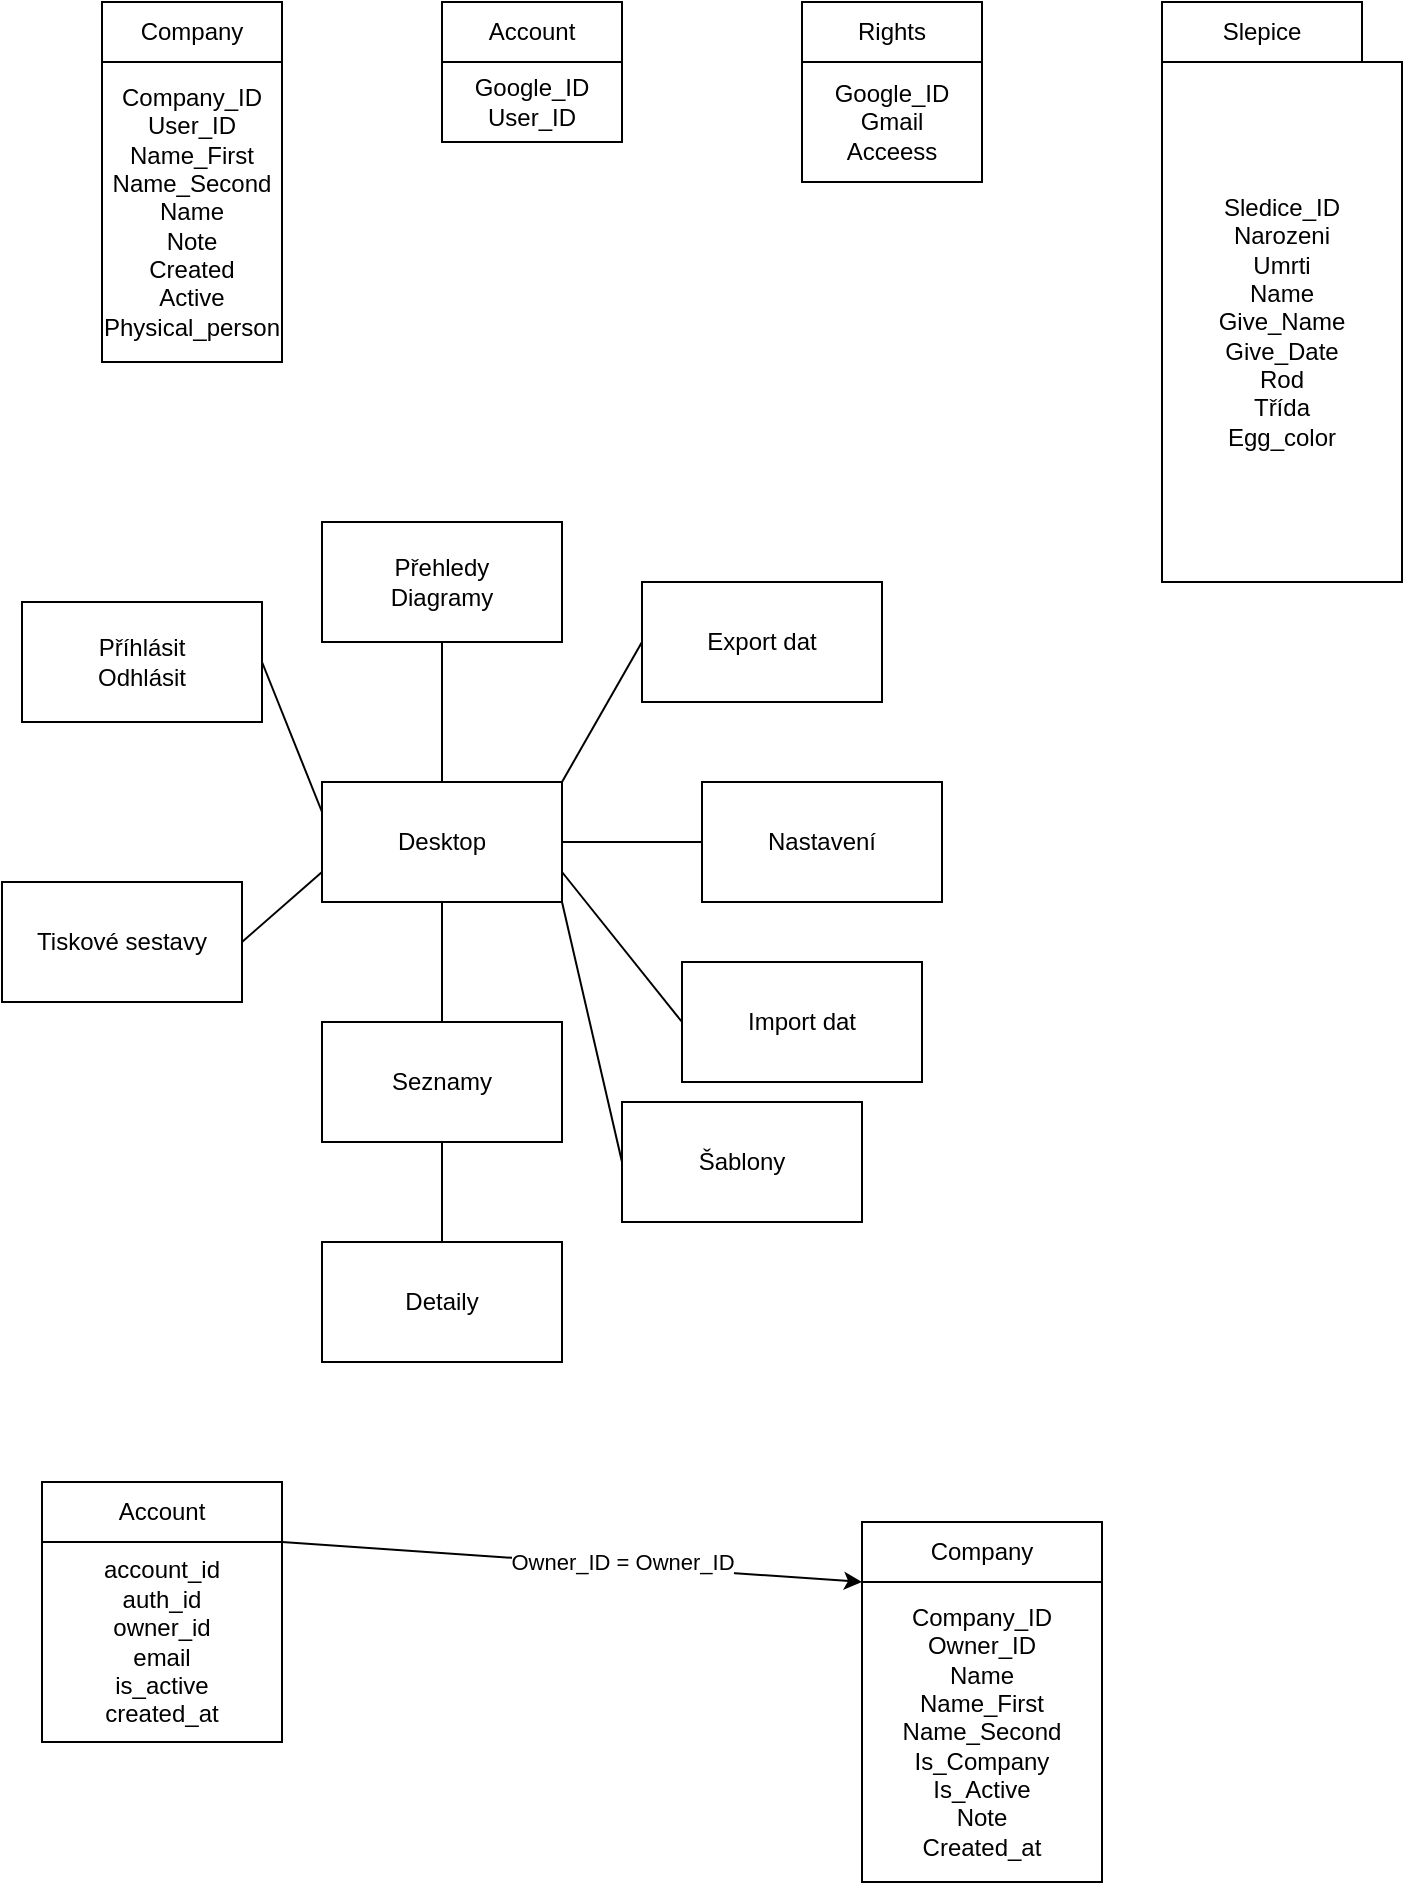 <mxfile>
    <diagram id="rSfkSC3CQmfXDJO807Gx" name="Page-1">
        <mxGraphModel dx="1326" dy="484" grid="1" gridSize="10" guides="1" tooltips="1" connect="1" arrows="1" fold="1" page="1" pageScale="1" pageWidth="850" pageHeight="1100" math="0" shadow="0">
            <root>
                <mxCell id="0"/>
                <mxCell id="1" parent="0"/>
                <mxCell id="2" value="Company" style="rounded=0;whiteSpace=wrap;html=1;" parent="1" vertex="1">
                    <mxGeometry x="60" y="140" width="90" height="30" as="geometry"/>
                </mxCell>
                <mxCell id="3" value="&lt;div&gt;Company_ID&lt;/div&gt;User_ID&lt;div&gt;Name_First&lt;/div&gt;&lt;div&gt;Name_Second&lt;/div&gt;&lt;div&gt;Name&lt;/div&gt;&lt;div&gt;Note&lt;/div&gt;&lt;div&gt;Created&lt;/div&gt;&lt;div&gt;Active&lt;/div&gt;&lt;div&gt;Physical_person&lt;/div&gt;" style="rounded=0;whiteSpace=wrap;html=1;" parent="1" vertex="1">
                    <mxGeometry x="60" y="170" width="90" height="150" as="geometry"/>
                </mxCell>
                <mxCell id="4" value="Account" style="rounded=0;whiteSpace=wrap;html=1;" parent="1" vertex="1">
                    <mxGeometry x="230" y="140" width="90" height="30" as="geometry"/>
                </mxCell>
                <mxCell id="5" value="Google_ID&lt;div&gt;User_ID&lt;/div&gt;" style="rounded=0;whiteSpace=wrap;html=1;" parent="1" vertex="1">
                    <mxGeometry x="230" y="170" width="90" height="40" as="geometry"/>
                </mxCell>
                <mxCell id="6" value="Rights" style="rounded=0;whiteSpace=wrap;html=1;" parent="1" vertex="1">
                    <mxGeometry x="410" y="140" width="90" height="30" as="geometry"/>
                </mxCell>
                <mxCell id="8" value="Google_ID&lt;div&gt;Gmail&lt;/div&gt;&lt;div&gt;Acceess&lt;/div&gt;" style="rounded=0;whiteSpace=wrap;html=1;" parent="1" vertex="1">
                    <mxGeometry x="410" y="170" width="90" height="60" as="geometry"/>
                </mxCell>
                <mxCell id="9" value="Slepice" style="rounded=0;whiteSpace=wrap;html=1;" parent="1" vertex="1">
                    <mxGeometry x="590" y="140" width="100" height="30" as="geometry"/>
                </mxCell>
                <mxCell id="10" value="Sledice_ID&lt;div&gt;Narozeni&lt;/div&gt;&lt;div&gt;Umrti&lt;/div&gt;&lt;div&gt;Name&lt;/div&gt;&lt;div&gt;Give_Name&lt;/div&gt;&lt;div&gt;Give_Date&lt;/div&gt;&lt;div&gt;Rod&lt;/div&gt;&lt;div&gt;Třída&lt;/div&gt;&lt;div&gt;Egg_color&lt;/div&gt;" style="rounded=0;whiteSpace=wrap;html=1;" parent="1" vertex="1">
                    <mxGeometry x="590" y="170" width="120" height="260" as="geometry"/>
                </mxCell>
                <mxCell id="11" value="Desktop" style="rounded=0;whiteSpace=wrap;html=1;" parent="1" vertex="1">
                    <mxGeometry x="170" y="530" width="120" height="60" as="geometry"/>
                </mxCell>
                <mxCell id="12" value="Přehledy&lt;div&gt;Diagramy&lt;/div&gt;" style="rounded=0;whiteSpace=wrap;html=1;" parent="1" vertex="1">
                    <mxGeometry x="170" y="400" width="120" height="60" as="geometry"/>
                </mxCell>
                <mxCell id="13" value="Export dat" style="rounded=0;whiteSpace=wrap;html=1;" parent="1" vertex="1">
                    <mxGeometry x="330" y="430" width="120" height="60" as="geometry"/>
                </mxCell>
                <mxCell id="14" value="Nastavení" style="rounded=0;whiteSpace=wrap;html=1;" parent="1" vertex="1">
                    <mxGeometry x="360" y="530" width="120" height="60" as="geometry"/>
                </mxCell>
                <mxCell id="15" value="Import dat" style="rounded=0;whiteSpace=wrap;html=1;" parent="1" vertex="1">
                    <mxGeometry x="350" y="620" width="120" height="60" as="geometry"/>
                </mxCell>
                <mxCell id="16" value="Šablony" style="rounded=0;whiteSpace=wrap;html=1;" parent="1" vertex="1">
                    <mxGeometry x="320" y="690" width="120" height="60" as="geometry"/>
                </mxCell>
                <mxCell id="17" value="Seznamy" style="rounded=0;whiteSpace=wrap;html=1;" parent="1" vertex="1">
                    <mxGeometry x="170" y="650" width="120" height="60" as="geometry"/>
                </mxCell>
                <mxCell id="18" value="Detaily" style="rounded=0;whiteSpace=wrap;html=1;" parent="1" vertex="1">
                    <mxGeometry x="170" y="760" width="120" height="60" as="geometry"/>
                </mxCell>
                <mxCell id="19" value="Tiskové sestavy" style="rounded=0;whiteSpace=wrap;html=1;" parent="1" vertex="1">
                    <mxGeometry x="10" y="580" width="120" height="60" as="geometry"/>
                </mxCell>
                <mxCell id="20" value="Příhlásit&lt;div&gt;Odhlásit&lt;/div&gt;" style="rounded=0;whiteSpace=wrap;html=1;" parent="1" vertex="1">
                    <mxGeometry x="20" y="440" width="120" height="60" as="geometry"/>
                </mxCell>
                <mxCell id="21" value="" style="endArrow=none;html=1;entryX=0.5;entryY=1;entryDx=0;entryDy=0;" parent="1" source="11" target="12" edge="1">
                    <mxGeometry width="50" height="50" relative="1" as="geometry">
                        <mxPoint x="410" y="570" as="sourcePoint"/>
                        <mxPoint x="460" y="520" as="targetPoint"/>
                    </mxGeometry>
                </mxCell>
                <mxCell id="22" value="" style="endArrow=none;html=1;exitX=1;exitY=0;exitDx=0;exitDy=0;entryX=0;entryY=0.5;entryDx=0;entryDy=0;" parent="1" source="11" target="13" edge="1">
                    <mxGeometry width="50" height="50" relative="1" as="geometry">
                        <mxPoint x="410" y="570" as="sourcePoint"/>
                        <mxPoint x="460" y="520" as="targetPoint"/>
                    </mxGeometry>
                </mxCell>
                <mxCell id="23" value="" style="endArrow=none;html=1;exitX=1;exitY=0.5;exitDx=0;exitDy=0;entryX=0;entryY=0.5;entryDx=0;entryDy=0;" parent="1" source="11" target="14" edge="1">
                    <mxGeometry width="50" height="50" relative="1" as="geometry">
                        <mxPoint x="410" y="570" as="sourcePoint"/>
                        <mxPoint x="460" y="520" as="targetPoint"/>
                    </mxGeometry>
                </mxCell>
                <mxCell id="24" value="" style="endArrow=none;html=1;exitX=1;exitY=0.75;exitDx=0;exitDy=0;entryX=0;entryY=0.5;entryDx=0;entryDy=0;" parent="1" source="11" target="15" edge="1">
                    <mxGeometry width="50" height="50" relative="1" as="geometry">
                        <mxPoint x="380" y="630" as="sourcePoint"/>
                        <mxPoint x="430" y="580" as="targetPoint"/>
                    </mxGeometry>
                </mxCell>
                <mxCell id="25" value="" style="endArrow=none;html=1;exitX=1;exitY=1;exitDx=0;exitDy=0;entryX=0;entryY=0.5;entryDx=0;entryDy=0;" parent="1" source="11" target="16" edge="1">
                    <mxGeometry width="50" height="50" relative="1" as="geometry">
                        <mxPoint x="380" y="630" as="sourcePoint"/>
                        <mxPoint x="430" y="580" as="targetPoint"/>
                    </mxGeometry>
                </mxCell>
                <mxCell id="26" value="" style="endArrow=none;html=1;exitX=0.5;exitY=1;exitDx=0;exitDy=0;entryX=0.5;entryY=0;entryDx=0;entryDy=0;" parent="1" source="11" target="17" edge="1">
                    <mxGeometry width="50" height="50" relative="1" as="geometry">
                        <mxPoint x="380" y="630" as="sourcePoint"/>
                        <mxPoint x="230" y="640" as="targetPoint"/>
                    </mxGeometry>
                </mxCell>
                <mxCell id="29" value="" style="endArrow=none;html=1;entryX=0.5;entryY=1;entryDx=0;entryDy=0;exitX=0.5;exitY=0;exitDx=0;exitDy=0;" parent="1" source="18" target="17" edge="1">
                    <mxGeometry width="50" height="50" relative="1" as="geometry">
                        <mxPoint x="380" y="630" as="sourcePoint"/>
                        <mxPoint x="430" y="580" as="targetPoint"/>
                    </mxGeometry>
                </mxCell>
                <mxCell id="30" value="" style="endArrow=none;html=1;exitX=1;exitY=0.5;exitDx=0;exitDy=0;entryX=0;entryY=0.75;entryDx=0;entryDy=0;" parent="1" source="19" target="11" edge="1">
                    <mxGeometry width="50" height="50" relative="1" as="geometry">
                        <mxPoint x="380" y="630" as="sourcePoint"/>
                        <mxPoint x="430" y="580" as="targetPoint"/>
                    </mxGeometry>
                </mxCell>
                <mxCell id="32" value="" style="endArrow=none;html=1;entryX=1;entryY=0.5;entryDx=0;entryDy=0;exitX=0;exitY=0.25;exitDx=0;exitDy=0;" parent="1" source="11" target="20" edge="1">
                    <mxGeometry width="50" height="50" relative="1" as="geometry">
                        <mxPoint x="380" y="630" as="sourcePoint"/>
                        <mxPoint x="430" y="580" as="targetPoint"/>
                    </mxGeometry>
                </mxCell>
                <mxCell id="33" value="Account" style="rounded=0;whiteSpace=wrap;html=1;" vertex="1" parent="1">
                    <mxGeometry x="30" y="880" width="120" height="30" as="geometry"/>
                </mxCell>
                <mxCell id="34" value="account_id&lt;div&gt;auth_id&lt;/div&gt;&lt;div&gt;owner_id&lt;/div&gt;&lt;div&gt;email&lt;/div&gt;&lt;div&gt;is_active&lt;/div&gt;&lt;div&gt;created_at&lt;/div&gt;" style="rounded=0;whiteSpace=wrap;html=1;" vertex="1" parent="1">
                    <mxGeometry x="30" y="910" width="120" height="100" as="geometry"/>
                </mxCell>
                <mxCell id="36" value="Company" style="rounded=0;whiteSpace=wrap;html=1;" vertex="1" parent="1">
                    <mxGeometry x="440" y="900" width="120" height="30" as="geometry"/>
                </mxCell>
                <mxCell id="37" value="Company_ID&lt;div&gt;Owner_ID&lt;/div&gt;&lt;div&gt;Name&lt;/div&gt;&lt;div&gt;Name_First&lt;/div&gt;&lt;div&gt;Name_Second&lt;/div&gt;&lt;div&gt;Is_Company&lt;/div&gt;&lt;div&gt;Is_Active&lt;/div&gt;&lt;div&gt;Note&lt;/div&gt;&lt;div&gt;Created_at&lt;/div&gt;" style="rounded=0;whiteSpace=wrap;html=1;" vertex="1" parent="1">
                    <mxGeometry x="440" y="930" width="120" height="150" as="geometry"/>
                </mxCell>
                <mxCell id="40" value="" style="endArrow=classic;html=1;exitX=1;exitY=0;exitDx=0;exitDy=0;entryX=0;entryY=0;entryDx=0;entryDy=0;" edge="1" parent="1" source="34" target="37">
                    <mxGeometry width="50" height="50" relative="1" as="geometry">
                        <mxPoint x="370" y="1040" as="sourcePoint"/>
                        <mxPoint x="420" y="990" as="targetPoint"/>
                    </mxGeometry>
                </mxCell>
                <mxCell id="41" value="Owner_ID = Owner_ID" style="edgeLabel;html=1;align=center;verticalAlign=middle;resizable=0;points=[];" vertex="1" connectable="0" parent="40">
                    <mxGeometry x="0.173" y="2" relative="1" as="geometry">
                        <mxPoint as="offset"/>
                    </mxGeometry>
                </mxCell>
            </root>
        </mxGraphModel>
    </diagram>
</mxfile>
